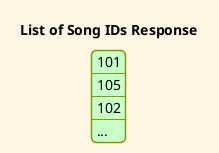 @startjson
title List of Song IDs Response
!theme sunlust

[
  101,
  105,
  102,
  "..."
]
@endjson
